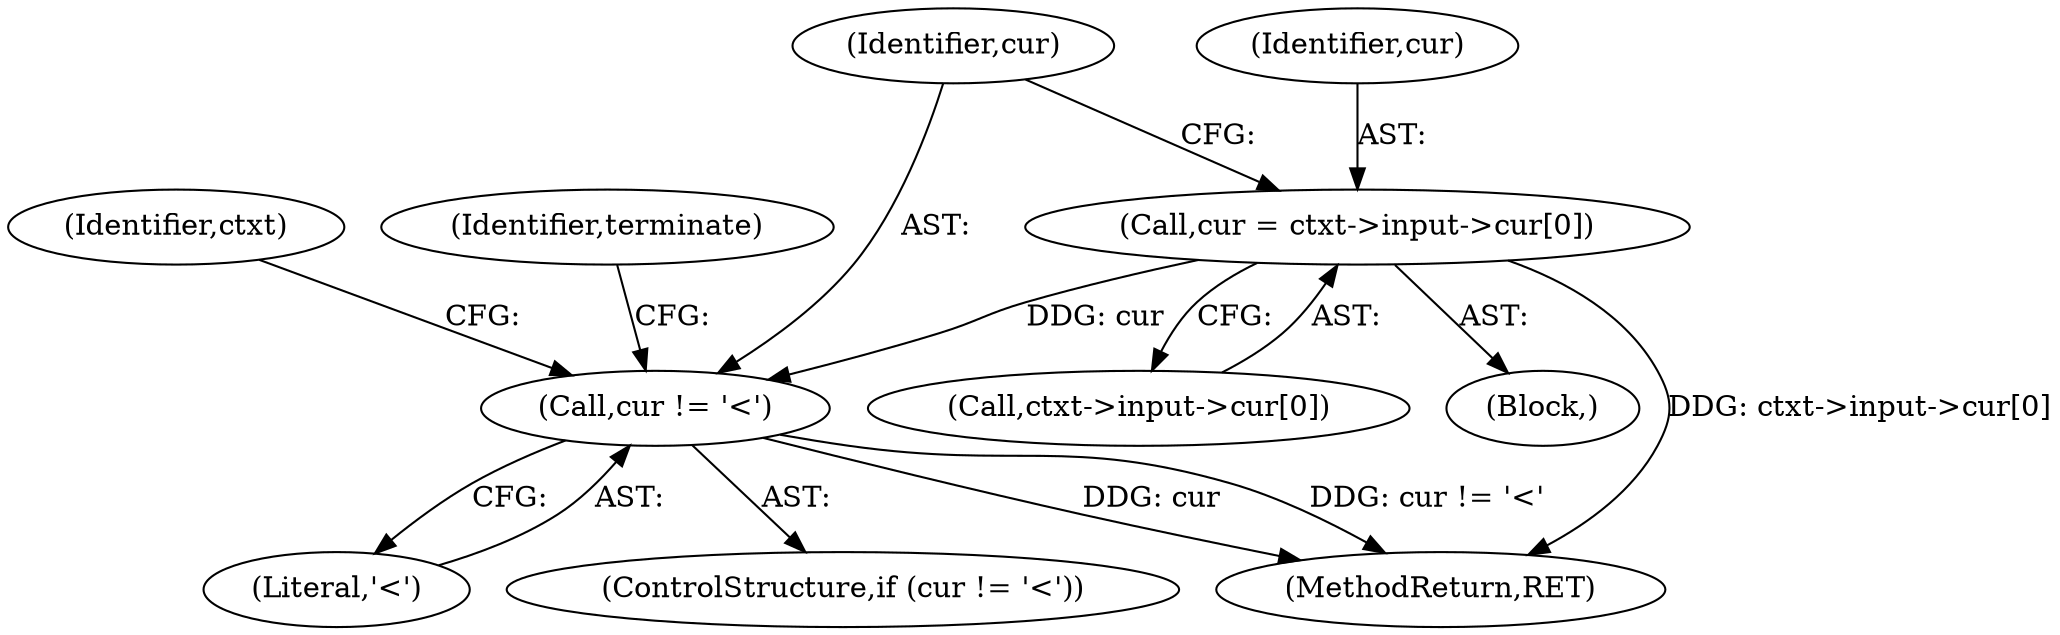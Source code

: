 digraph "0_Chrome_44a637b47793512bfb1d2589d43b8dc492a97629_1@array" {
"1000896" [label="(Call,cur = ctxt->input->cur[0])"];
"1000906" [label="(Call,cur != '<')"];
"1000906" [label="(Call,cur != '<')"];
"1000911" [label="(Identifier,ctxt)"];
"1000869" [label="(Block,)"];
"1003335" [label="(MethodReturn,RET)"];
"1000938" [label="(Identifier,terminate)"];
"1000908" [label="(Literal,'<')"];
"1000896" [label="(Call,cur = ctxt->input->cur[0])"];
"1000897" [label="(Identifier,cur)"];
"1000898" [label="(Call,ctxt->input->cur[0])"];
"1000905" [label="(ControlStructure,if (cur != '<'))"];
"1000907" [label="(Identifier,cur)"];
"1000896" -> "1000869"  [label="AST: "];
"1000896" -> "1000898"  [label="CFG: "];
"1000897" -> "1000896"  [label="AST: "];
"1000898" -> "1000896"  [label="AST: "];
"1000907" -> "1000896"  [label="CFG: "];
"1000896" -> "1003335"  [label="DDG: ctxt->input->cur[0]"];
"1000896" -> "1000906"  [label="DDG: cur"];
"1000906" -> "1000905"  [label="AST: "];
"1000906" -> "1000908"  [label="CFG: "];
"1000907" -> "1000906"  [label="AST: "];
"1000908" -> "1000906"  [label="AST: "];
"1000911" -> "1000906"  [label="CFG: "];
"1000938" -> "1000906"  [label="CFG: "];
"1000906" -> "1003335"  [label="DDG: cur != '<'"];
"1000906" -> "1003335"  [label="DDG: cur"];
}
